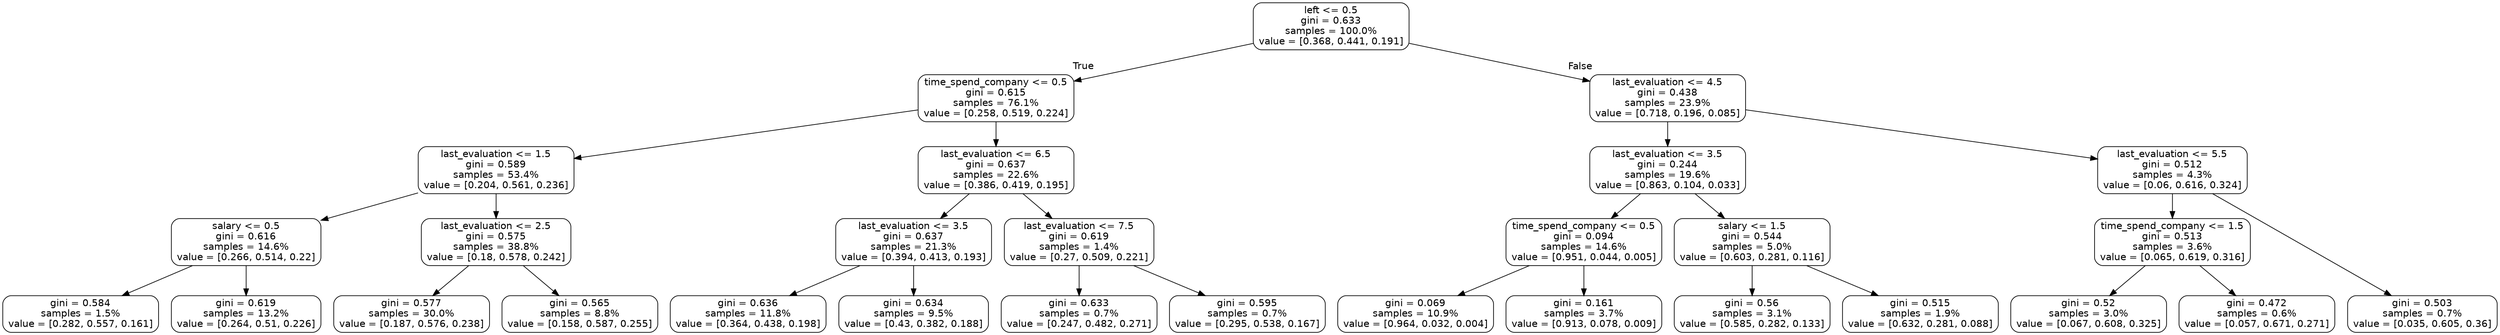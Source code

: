 digraph Tree {
node [shape=box, style="rounded", color="black", fontname=helvetica] ;
graph [ranksep=equally, splines=polyline] ;
edge [fontname=helvetica] ;
0 [label="left <= 0.5\ngini = 0.633\nsamples = 100.0%\nvalue = [0.368, 0.441, 0.191]"] ;
1 [label="time_spend_company <= 0.5\ngini = 0.615\nsamples = 76.1%\nvalue = [0.258, 0.519, 0.224]"] ;
0 -> 1 [labeldistance=2.5, labelangle=45, headlabel="True"] ;
2 [label="last_evaluation <= 1.5\ngini = 0.589\nsamples = 53.4%\nvalue = [0.204, 0.561, 0.236]"] ;
1 -> 2 ;
3 [label="salary <= 0.5\ngini = 0.616\nsamples = 14.6%\nvalue = [0.266, 0.514, 0.22]"] ;
2 -> 3 ;
4 [label="gini = 0.584\nsamples = 1.5%\nvalue = [0.282, 0.557, 0.161]"] ;
3 -> 4 ;
5 [label="gini = 0.619\nsamples = 13.2%\nvalue = [0.264, 0.51, 0.226]"] ;
3 -> 5 ;
6 [label="last_evaluation <= 2.5\ngini = 0.575\nsamples = 38.8%\nvalue = [0.18, 0.578, 0.242]"] ;
2 -> 6 ;
7 [label="gini = 0.577\nsamples = 30.0%\nvalue = [0.187, 0.576, 0.238]"] ;
6 -> 7 ;
8 [label="gini = 0.565\nsamples = 8.8%\nvalue = [0.158, 0.587, 0.255]"] ;
6 -> 8 ;
9 [label="last_evaluation <= 6.5\ngini = 0.637\nsamples = 22.6%\nvalue = [0.386, 0.419, 0.195]"] ;
1 -> 9 ;
10 [label="last_evaluation <= 3.5\ngini = 0.637\nsamples = 21.3%\nvalue = [0.394, 0.413, 0.193]"] ;
9 -> 10 ;
11 [label="gini = 0.636\nsamples = 11.8%\nvalue = [0.364, 0.438, 0.198]"] ;
10 -> 11 ;
12 [label="gini = 0.634\nsamples = 9.5%\nvalue = [0.43, 0.382, 0.188]"] ;
10 -> 12 ;
13 [label="last_evaluation <= 7.5\ngini = 0.619\nsamples = 1.4%\nvalue = [0.27, 0.509, 0.221]"] ;
9 -> 13 ;
14 [label="gini = 0.633\nsamples = 0.7%\nvalue = [0.247, 0.482, 0.271]"] ;
13 -> 14 ;
15 [label="gini = 0.595\nsamples = 0.7%\nvalue = [0.295, 0.538, 0.167]"] ;
13 -> 15 ;
16 [label="last_evaluation <= 4.5\ngini = 0.438\nsamples = 23.9%\nvalue = [0.718, 0.196, 0.085]"] ;
0 -> 16 [labeldistance=2.5, labelangle=-45, headlabel="False"] ;
17 [label="last_evaluation <= 3.5\ngini = 0.244\nsamples = 19.6%\nvalue = [0.863, 0.104, 0.033]"] ;
16 -> 17 ;
18 [label="time_spend_company <= 0.5\ngini = 0.094\nsamples = 14.6%\nvalue = [0.951, 0.044, 0.005]"] ;
17 -> 18 ;
19 [label="gini = 0.069\nsamples = 10.9%\nvalue = [0.964, 0.032, 0.004]"] ;
18 -> 19 ;
20 [label="gini = 0.161\nsamples = 3.7%\nvalue = [0.913, 0.078, 0.009]"] ;
18 -> 20 ;
21 [label="salary <= 1.5\ngini = 0.544\nsamples = 5.0%\nvalue = [0.603, 0.281, 0.116]"] ;
17 -> 21 ;
22 [label="gini = 0.56\nsamples = 3.1%\nvalue = [0.585, 0.282, 0.133]"] ;
21 -> 22 ;
23 [label="gini = 0.515\nsamples = 1.9%\nvalue = [0.632, 0.281, 0.088]"] ;
21 -> 23 ;
24 [label="last_evaluation <= 5.5\ngini = 0.512\nsamples = 4.3%\nvalue = [0.06, 0.616, 0.324]"] ;
16 -> 24 ;
25 [label="time_spend_company <= 1.5\ngini = 0.513\nsamples = 3.6%\nvalue = [0.065, 0.619, 0.316]"] ;
24 -> 25 ;
26 [label="gini = 0.52\nsamples = 3.0%\nvalue = [0.067, 0.608, 0.325]"] ;
25 -> 26 ;
27 [label="gini = 0.472\nsamples = 0.6%\nvalue = [0.057, 0.671, 0.271]"] ;
25 -> 27 ;
28 [label="gini = 0.503\nsamples = 0.7%\nvalue = [0.035, 0.605, 0.36]"] ;
24 -> 28 ;
{rank=same ; 0} ;
{rank=same ; 1; 16} ;
{rank=same ; 2; 9; 17; 24} ;
{rank=same ; 3; 6; 10; 13; 18; 21; 25} ;
{rank=same ; 4; 5; 7; 8; 11; 12; 14; 15; 19; 20; 22; 23; 26; 27; 28} ;
}